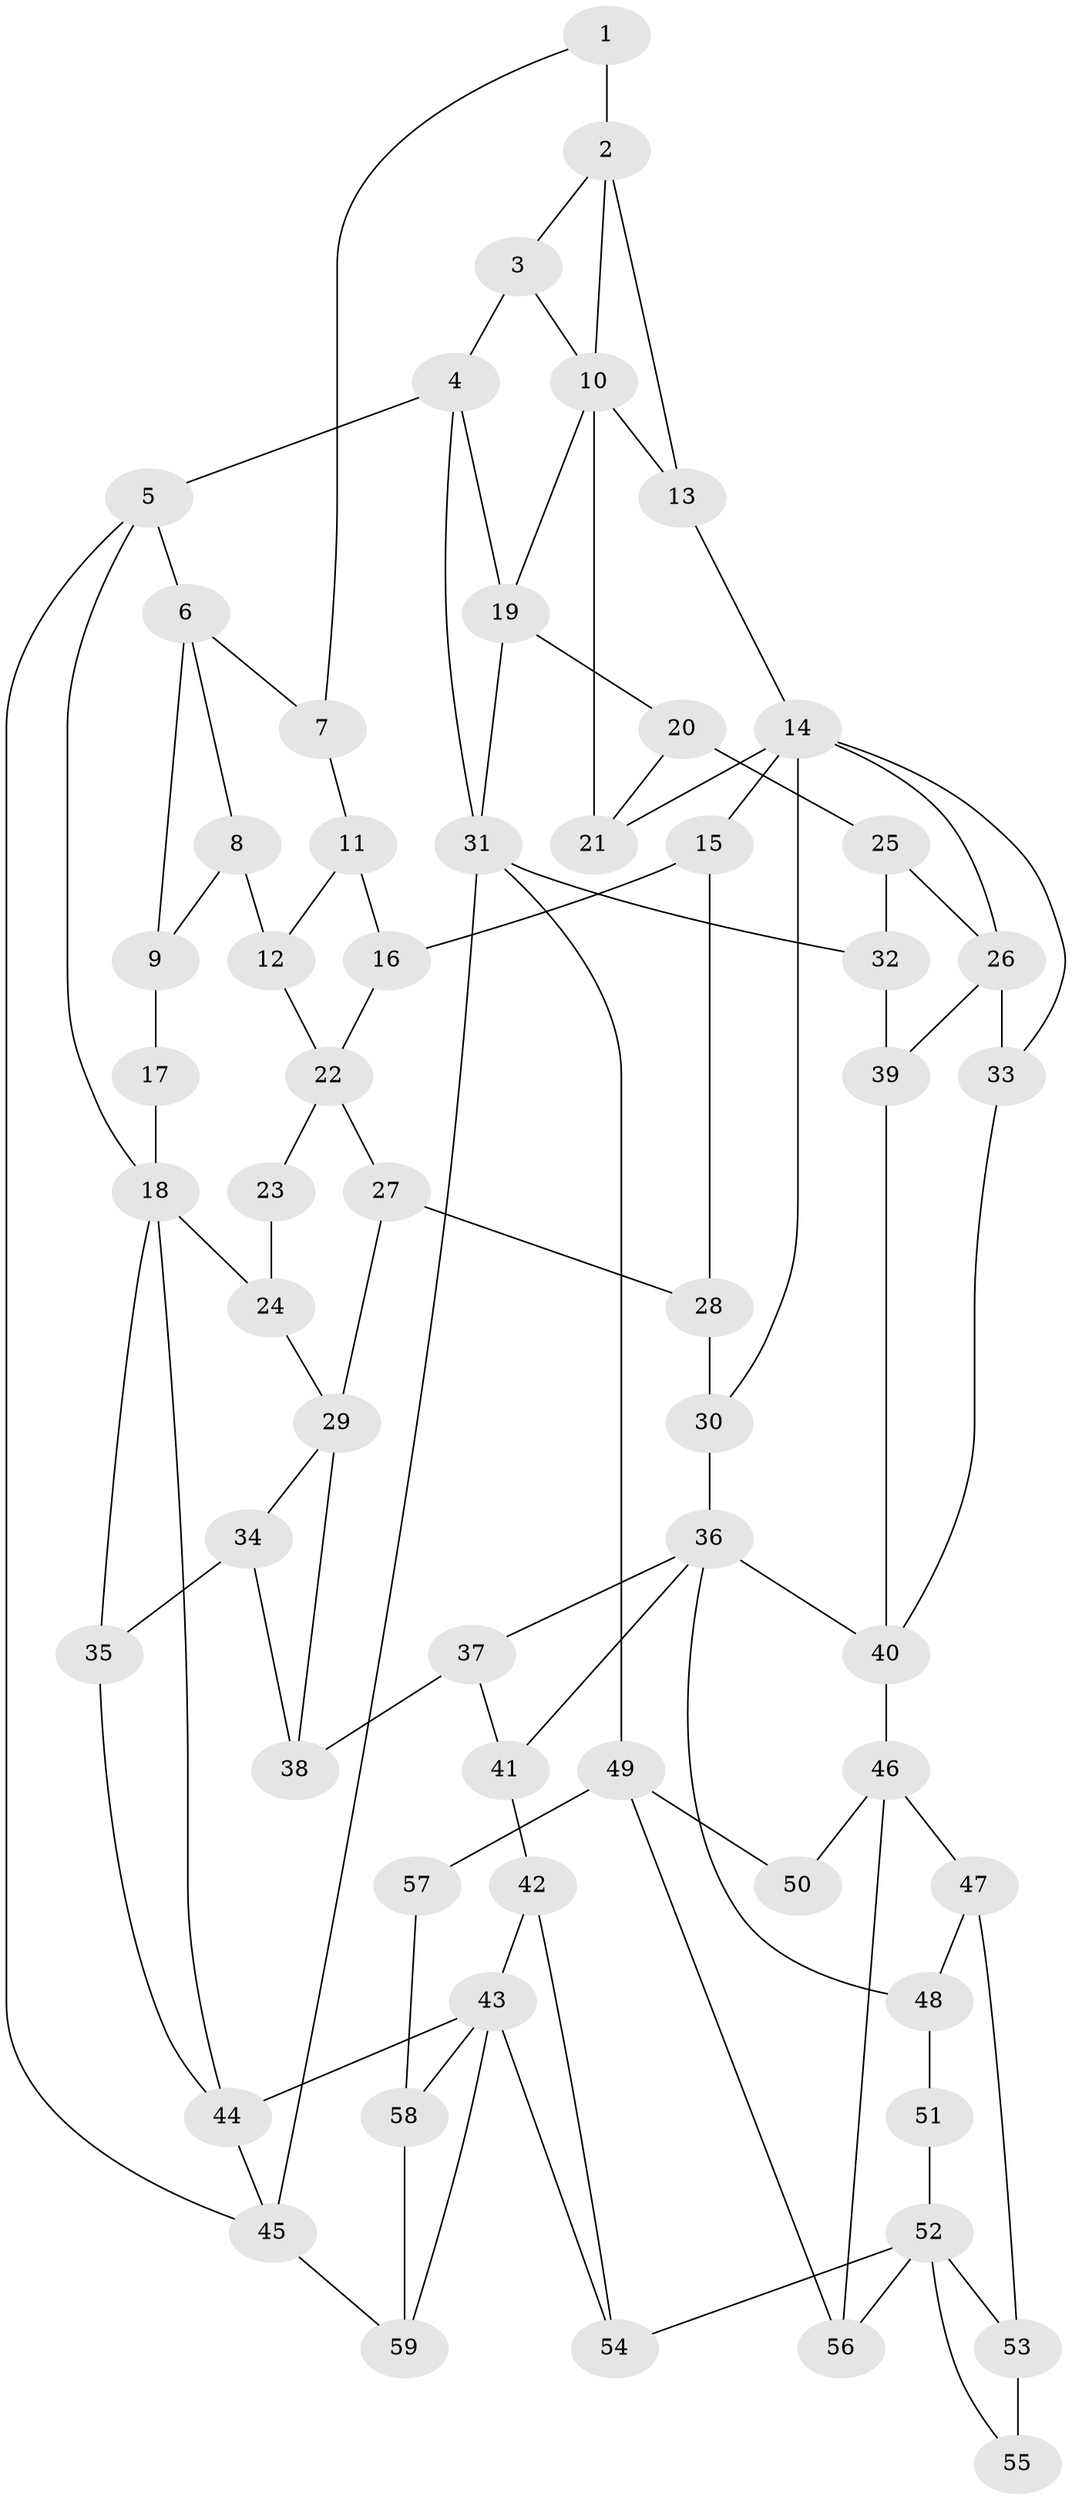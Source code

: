 // original degree distribution, {3: 0.025423728813559324, 4: 0.2542372881355932, 6: 0.2542372881355932, 5: 0.4661016949152542}
// Generated by graph-tools (version 1.1) at 2025/38/03/09/25 02:38:24]
// undirected, 59 vertices, 99 edges
graph export_dot {
graph [start="1"]
  node [color=gray90,style=filled];
  1;
  2;
  3;
  4;
  5;
  6;
  7;
  8;
  9;
  10;
  11;
  12;
  13;
  14;
  15;
  16;
  17;
  18;
  19;
  20;
  21;
  22;
  23;
  24;
  25;
  26;
  27;
  28;
  29;
  30;
  31;
  32;
  33;
  34;
  35;
  36;
  37;
  38;
  39;
  40;
  41;
  42;
  43;
  44;
  45;
  46;
  47;
  48;
  49;
  50;
  51;
  52;
  53;
  54;
  55;
  56;
  57;
  58;
  59;
  1 -- 2 [weight=2.0];
  1 -- 7 [weight=1.0];
  2 -- 3 [weight=1.0];
  2 -- 10 [weight=1.0];
  2 -- 13 [weight=2.0];
  3 -- 4 [weight=1.0];
  3 -- 10 [weight=1.0];
  4 -- 5 [weight=1.0];
  4 -- 19 [weight=1.0];
  4 -- 31 [weight=1.0];
  5 -- 6 [weight=1.0];
  5 -- 18 [weight=1.0];
  5 -- 45 [weight=1.0];
  6 -- 7 [weight=1.0];
  6 -- 8 [weight=1.0];
  6 -- 9 [weight=1.0];
  7 -- 11 [weight=1.0];
  8 -- 9 [weight=1.0];
  8 -- 12 [weight=1.0];
  9 -- 17 [weight=1.0];
  10 -- 13 [weight=1.0];
  10 -- 19 [weight=1.0];
  10 -- 21 [weight=1.0];
  11 -- 12 [weight=1.0];
  11 -- 16 [weight=1.0];
  12 -- 22 [weight=1.0];
  13 -- 14 [weight=1.0];
  14 -- 15 [weight=1.0];
  14 -- 21 [weight=1.0];
  14 -- 26 [weight=1.0];
  14 -- 30 [weight=1.0];
  14 -- 33 [weight=1.0];
  15 -- 16 [weight=1.0];
  15 -- 28 [weight=1.0];
  16 -- 22 [weight=1.0];
  17 -- 18 [weight=2.0];
  18 -- 24 [weight=1.0];
  18 -- 35 [weight=1.0];
  18 -- 44 [weight=1.0];
  19 -- 20 [weight=2.0];
  19 -- 31 [weight=1.0];
  20 -- 21 [weight=1.0];
  20 -- 25 [weight=2.0];
  22 -- 23 [weight=2.0];
  22 -- 27 [weight=2.0];
  23 -- 24 [weight=1.0];
  24 -- 29 [weight=1.0];
  25 -- 26 [weight=2.0];
  25 -- 32 [weight=2.0];
  26 -- 33 [weight=1.0];
  26 -- 39 [weight=2.0];
  27 -- 28 [weight=1.0];
  27 -- 29 [weight=2.0];
  28 -- 30 [weight=1.0];
  29 -- 34 [weight=1.0];
  29 -- 38 [weight=1.0];
  30 -- 36 [weight=1.0];
  31 -- 32 [weight=1.0];
  31 -- 45 [weight=1.0];
  31 -- 49 [weight=2.0];
  32 -- 39 [weight=1.0];
  33 -- 40 [weight=1.0];
  34 -- 35 [weight=1.0];
  34 -- 38 [weight=1.0];
  35 -- 44 [weight=1.0];
  36 -- 37 [weight=1.0];
  36 -- 40 [weight=1.0];
  36 -- 41 [weight=1.0];
  36 -- 48 [weight=2.0];
  37 -- 38 [weight=1.0];
  37 -- 41 [weight=1.0];
  39 -- 40 [weight=1.0];
  40 -- 46 [weight=2.0];
  41 -- 42 [weight=1.0];
  42 -- 43 [weight=1.0];
  42 -- 54 [weight=1.0];
  43 -- 44 [weight=2.0];
  43 -- 54 [weight=1.0];
  43 -- 58 [weight=1.0];
  43 -- 59 [weight=1.0];
  44 -- 45 [weight=1.0];
  45 -- 59 [weight=1.0];
  46 -- 47 [weight=1.0];
  46 -- 50 [weight=2.0];
  46 -- 56 [weight=1.0];
  47 -- 48 [weight=1.0];
  47 -- 53 [weight=1.0];
  48 -- 51 [weight=1.0];
  49 -- 50 [weight=1.0];
  49 -- 56 [weight=1.0];
  49 -- 57 [weight=2.0];
  51 -- 52 [weight=2.0];
  52 -- 53 [weight=1.0];
  52 -- 54 [weight=1.0];
  52 -- 55 [weight=1.0];
  52 -- 56 [weight=1.0];
  53 -- 55 [weight=2.0];
  57 -- 58 [weight=1.0];
  58 -- 59 [weight=1.0];
}
